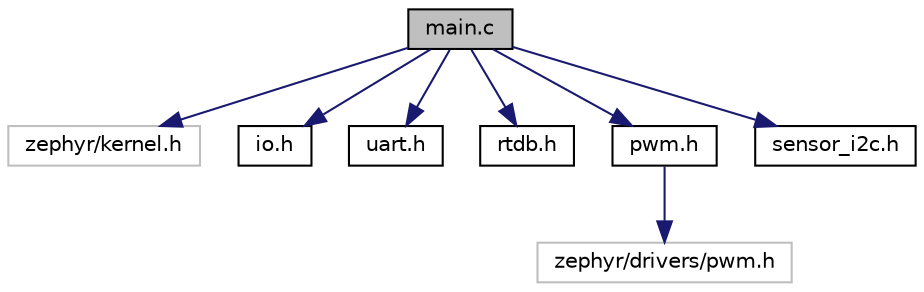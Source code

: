 digraph "main.c"
{
 // LATEX_PDF_SIZE
  edge [fontname="Helvetica",fontsize="10",labelfontname="Helvetica",labelfontsize="10"];
  node [fontname="Helvetica",fontsize="10",shape=record];
  Node1 [label="main.c",height=0.2,width=0.4,color="black", fillcolor="grey75", style="filled", fontcolor="black",tooltip=" "];
  Node1 -> Node2 [color="midnightblue",fontsize="10",style="solid",fontname="Helvetica"];
  Node2 [label="zephyr/kernel.h",height=0.2,width=0.4,color="grey75", fillcolor="white", style="filled",tooltip=" "];
  Node1 -> Node3 [color="midnightblue",fontsize="10",style="solid",fontname="Helvetica"];
  Node3 [label="io.h",height=0.2,width=0.4,color="black", fillcolor="white", style="filled",URL="$io_8h.html",tooltip="GPIO interface for LED control and button handling in the Smart Home Heater project."];
  Node1 -> Node4 [color="midnightblue",fontsize="10",style="solid",fontname="Helvetica"];
  Node4 [label="uart.h",height=0.2,width=0.4,color="black", fillcolor="white", style="filled",URL="$uart_8h.html",tooltip="UART communication interface for Smart Home Heater."];
  Node1 -> Node5 [color="midnightblue",fontsize="10",style="solid",fontname="Helvetica"];
  Node5 [label="rtdb.h",height=0.2,width=0.4,color="black", fillcolor="white", style="filled",URL="$rtdb_8h.html",tooltip="Real-Time Database."];
  Node1 -> Node6 [color="midnightblue",fontsize="10",style="solid",fontname="Helvetica"];
  Node6 [label="pwm.h",height=0.2,width=0.4,color="black", fillcolor="white", style="filled",URL="$pwm_8h.html",tooltip="PWM control interface for Smart Home Heater."];
  Node6 -> Node7 [color="midnightblue",fontsize="10",style="solid",fontname="Helvetica"];
  Node7 [label="zephyr/drivers/pwm.h",height=0.2,width=0.4,color="grey75", fillcolor="white", style="filled",tooltip=" "];
  Node1 -> Node8 [color="midnightblue",fontsize="10",style="solid",fontname="Helvetica"];
  Node8 [label="sensor_i2c.h",height=0.2,width=0.4,color="black", fillcolor="white", style="filled",URL="$sensor__i2c_8h.html",tooltip="Temperature sensor interface over I2C."];
}

